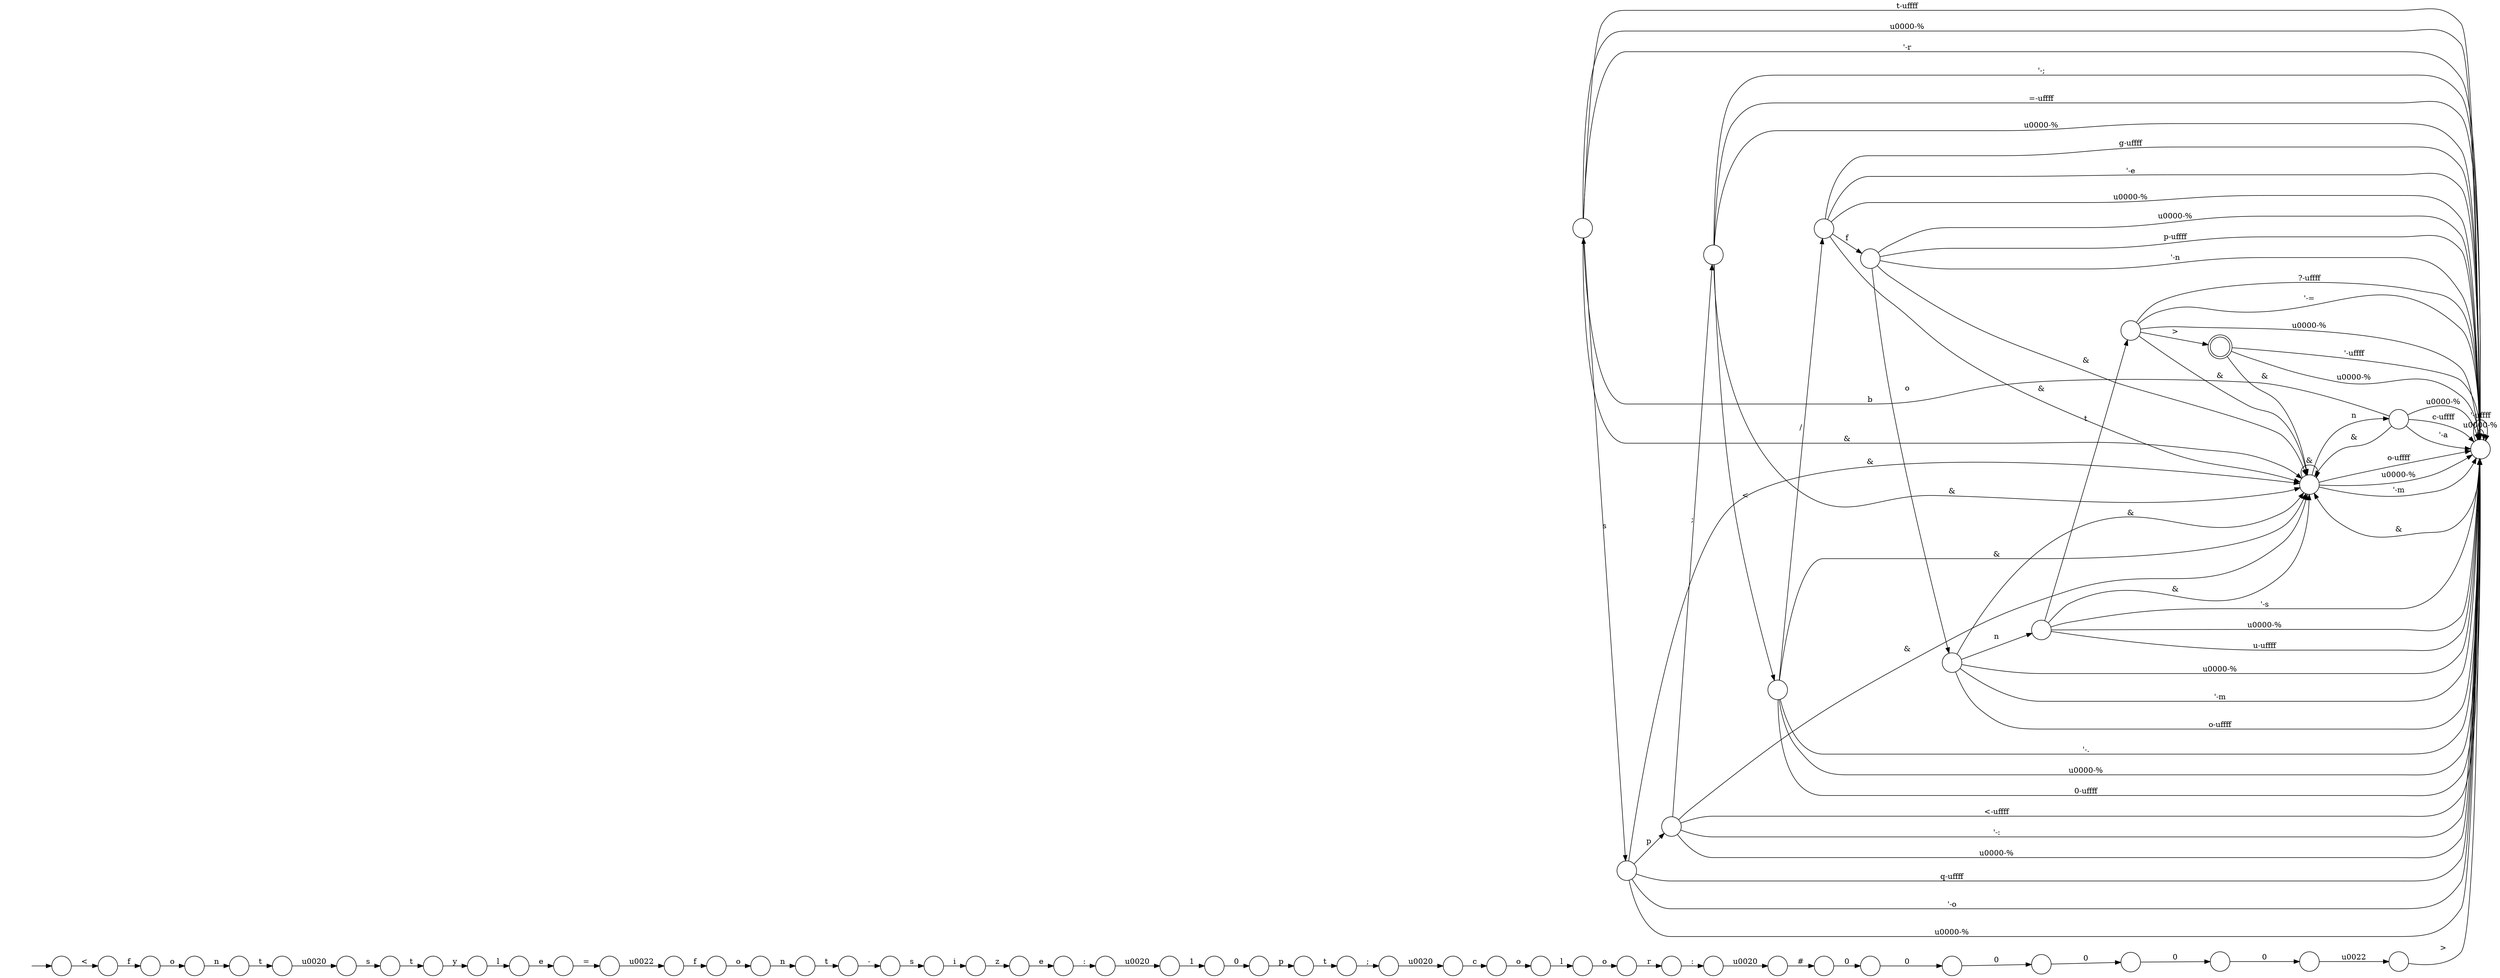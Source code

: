 digraph Automaton {
  rankdir = LR;
  0 [shape=circle,label=""];
  0 -> 26 [label="&"]
  0 -> 36 [label="s"]
  0 -> 21 [label="t-\uffff"]
  0 -> 21 [label="\u0000-%"]
  0 -> 21 [label="'-r"]
  1 [shape=circle,label=""];
  1 -> 31 [label="s"]
  2 [shape=circle,label=""];
  2 -> 3 [label="z"]
  3 [shape=circle,label=""];
  3 -> 8 [label="e"]
  4 [shape=circle,label=""];
  4 -> 24 [label="l"]
  5 [shape=circle,label=""];
  5 -> 18 [label="0"]
  6 [shape=circle,label=""];
  6 -> 9 [label="f"]
  7 [shape=circle,label=""];
  7 -> 21 [label=">"]
  8 [shape=circle,label=""];
  8 -> 38 [label=":"]
  9 [shape=circle,label=""];
  9 -> 17 [label="o"]
  10 [shape=circle,label=""];
  10 -> 52 [label="e"]
  11 [shape=circle,label=""];
  11 -> 33 [label="/"]
  11 -> 26 [label="&"]
  11 -> 21 [label="'-."]
  11 -> 21 [label="\u0000-%"]
  11 -> 21 [label="0-\uffff"]
  12 [shape=circle,label=""];
  12 -> 50 [label="\u0020"]
  13 [shape=circle,label=""];
  13 -> 44 [label="t"]
  14 [shape=circle,label=""];
  14 -> 23 [label="\u0022"]
  15 [shape=circle,label=""];
  15 -> 40 [label="y"]
  16 [shape=circle,label=""];
  16 -> 5 [label="0"]
  17 [shape=circle,label=""];
  17 -> 43 [label="n"]
  18 [shape=circle,label=""];
  18 -> 37 [label="0"]
  19 [shape=circle,label=""];
  19 -> 46 [label="r"]
  20 [shape=circle,label=""];
  20 -> 55 [label=";"]
  21 [shape=circle,label=""];
  21 -> 26 [label="&"]
  21 -> 21 [label="\u0000-%"]
  21 -> 21 [label="'-\uffff"]
  22 [shape=circle,label=""];
  22 -> 21 [label="<-\uffff"]
  22 -> 21 [label="'-:"]
  22 -> 26 [label="&"]
  22 -> 28 [label=";"]
  22 -> 21 [label="\u0000-%"]
  23 [shape=circle,label=""];
  23 -> 27 [label="f"]
  24 [shape=circle,label=""];
  24 -> 19 [label="o"]
  25 [shape=circle,label=""];
  25 -> 35 [label="0"]
  26 [shape=circle,label=""];
  26 -> 53 [label="n"]
  26 -> 26 [label="&"]
  26 -> 21 [label="o-\uffff"]
  26 -> 21 [label="\u0000-%"]
  26 -> 21 [label="'-m"]
  27 [shape=circle,label=""];
  27 -> 57 [label="o"]
  28 [shape=circle,label=""];
  28 -> 21 [label="'-;"]
  28 -> 21 [label="=-\uffff"]
  28 -> 26 [label="&"]
  28 -> 21 [label="\u0000-%"]
  28 -> 11 [label="<"]
  29 [shape=circle,label=""];
  29 -> 54 [label="0"]
  30 [shape=circle,label=""];
  30 -> 47 [label="n"]
  30 -> 26 [label="&"]
  30 -> 21 [label="o-\uffff"]
  30 -> 21 [label="\u0000-%"]
  30 -> 21 [label="'-m"]
  31 [shape=circle,label=""];
  31 -> 2 [label="i"]
  32 [shape=circle,label=""];
  32 -> 15 [label="t"]
  33 [shape=circle,label=""];
  33 -> 39 [label="f"]
  33 -> 26 [label="&"]
  33 -> 21 [label="g-\uffff"]
  33 -> 21 [label="'-e"]
  33 -> 21 [label="\u0000-%"]
  34 [shape=circle,label=""];
  34 -> 59 [label="\u0020"]
  35 [shape=circle,label=""];
  35 -> 16 [label="0"]
  36 [shape=circle,label=""];
  36 -> 21 [label="q-\uffff"]
  36 -> 21 [label="'-o"]
  36 -> 26 [label="&"]
  36 -> 22 [label="p"]
  36 -> 21 [label="\u0000-%"]
  37 [shape=circle,label=""];
  37 -> 49 [label="0"]
  38 [shape=circle,label=""];
  38 -> 56 [label="\u0020"]
  39 [shape=circle,label=""];
  39 -> 21 [label="p-\uffff"]
  39 -> 21 [label="'-n"]
  39 -> 26 [label="&"]
  39 -> 21 [label="\u0000-%"]
  39 -> 30 [label="o"]
  40 [shape=circle,label=""];
  40 -> 10 [label="l"]
  41 [shape=circle,label=""];
  41 -> 20 [label="t"]
  42 [shape=circle,label=""];
  42 -> 45 [label="c"]
  43 [shape=circle,label=""];
  43 -> 34 [label="t"]
  44 [shape=circle,label=""];
  44 -> 1 [label="-"]
  45 [shape=circle,label=""];
  45 -> 4 [label="o"]
  46 [shape=circle,label=""];
  46 -> 12 [label=":"]
  47 [shape=circle,label=""];
  47 -> 48 [label="t"]
  47 -> 26 [label="&"]
  47 -> 21 [label="\u0000-%"]
  47 -> 21 [label="u-\uffff"]
  47 -> 21 [label="'-s"]
  48 [shape=circle,label=""];
  48 -> 26 [label="&"]
  48 -> 51 [label=">"]
  48 -> 21 [label="'-="]
  48 -> 21 [label="\u0000-%"]
  48 -> 21 [label="?-\uffff"]
  49 [shape=circle,label=""];
  49 -> 7 [label="\u0022"]
  50 [shape=circle,label=""];
  50 -> 25 [label="#"]
  51 [shape=doublecircle,label=""];
  51 -> 26 [label="&"]
  51 -> 21 [label="\u0000-%"]
  51 -> 21 [label="'-\uffff"]
  52 [shape=circle,label=""];
  52 -> 14 [label="="]
  53 [shape=circle,label=""];
  53 -> 26 [label="&"]
  53 -> 21 [label="'-a"]
  53 -> 0 [label="b"]
  53 -> 21 [label="\u0000-%"]
  53 -> 21 [label="c-\uffff"]
  54 [shape=circle,label=""];
  54 -> 41 [label="p"]
  55 [shape=circle,label=""];
  55 -> 42 [label="\u0020"]
  56 [shape=circle,label=""];
  56 -> 29 [label="1"]
  57 [shape=circle,label=""];
  57 -> 13 [label="n"]
  58 [shape=circle,label=""];
  initial [shape=plaintext,label=""];
  initial -> 58
  58 -> 6 [label="<"]
  59 [shape=circle,label=""];
  59 -> 32 [label="s"]
}

